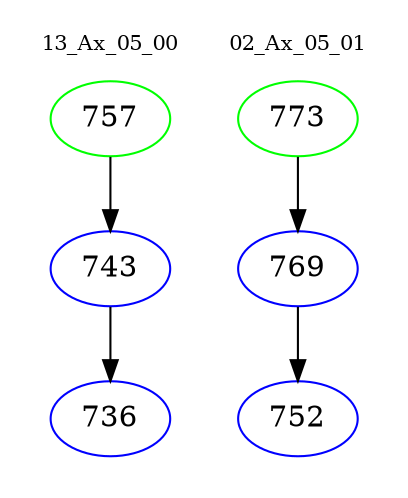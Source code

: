 digraph{
subgraph cluster_0 {
color = white
label = "13_Ax_05_00";
fontsize=10;
T0_757 [label="757", color="green"]
T0_757 -> T0_743 [color="black"]
T0_743 [label="743", color="blue"]
T0_743 -> T0_736 [color="black"]
T0_736 [label="736", color="blue"]
}
subgraph cluster_1 {
color = white
label = "02_Ax_05_01";
fontsize=10;
T1_773 [label="773", color="green"]
T1_773 -> T1_769 [color="black"]
T1_769 [label="769", color="blue"]
T1_769 -> T1_752 [color="black"]
T1_752 [label="752", color="blue"]
}
}
